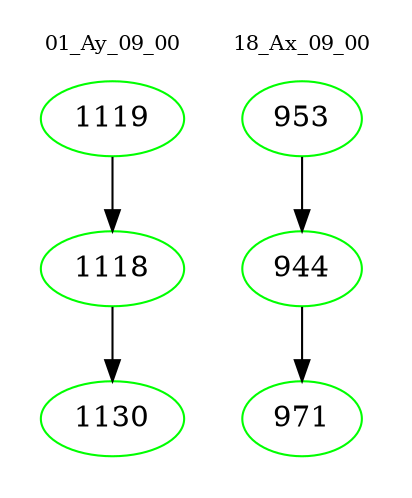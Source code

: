 digraph{
subgraph cluster_0 {
color = white
label = "01_Ay_09_00";
fontsize=10;
T0_1119 [label="1119", color="green"]
T0_1119 -> T0_1118 [color="black"]
T0_1118 [label="1118", color="green"]
T0_1118 -> T0_1130 [color="black"]
T0_1130 [label="1130", color="green"]
}
subgraph cluster_1 {
color = white
label = "18_Ax_09_00";
fontsize=10;
T1_953 [label="953", color="green"]
T1_953 -> T1_944 [color="black"]
T1_944 [label="944", color="green"]
T1_944 -> T1_971 [color="black"]
T1_971 [label="971", color="green"]
}
}
